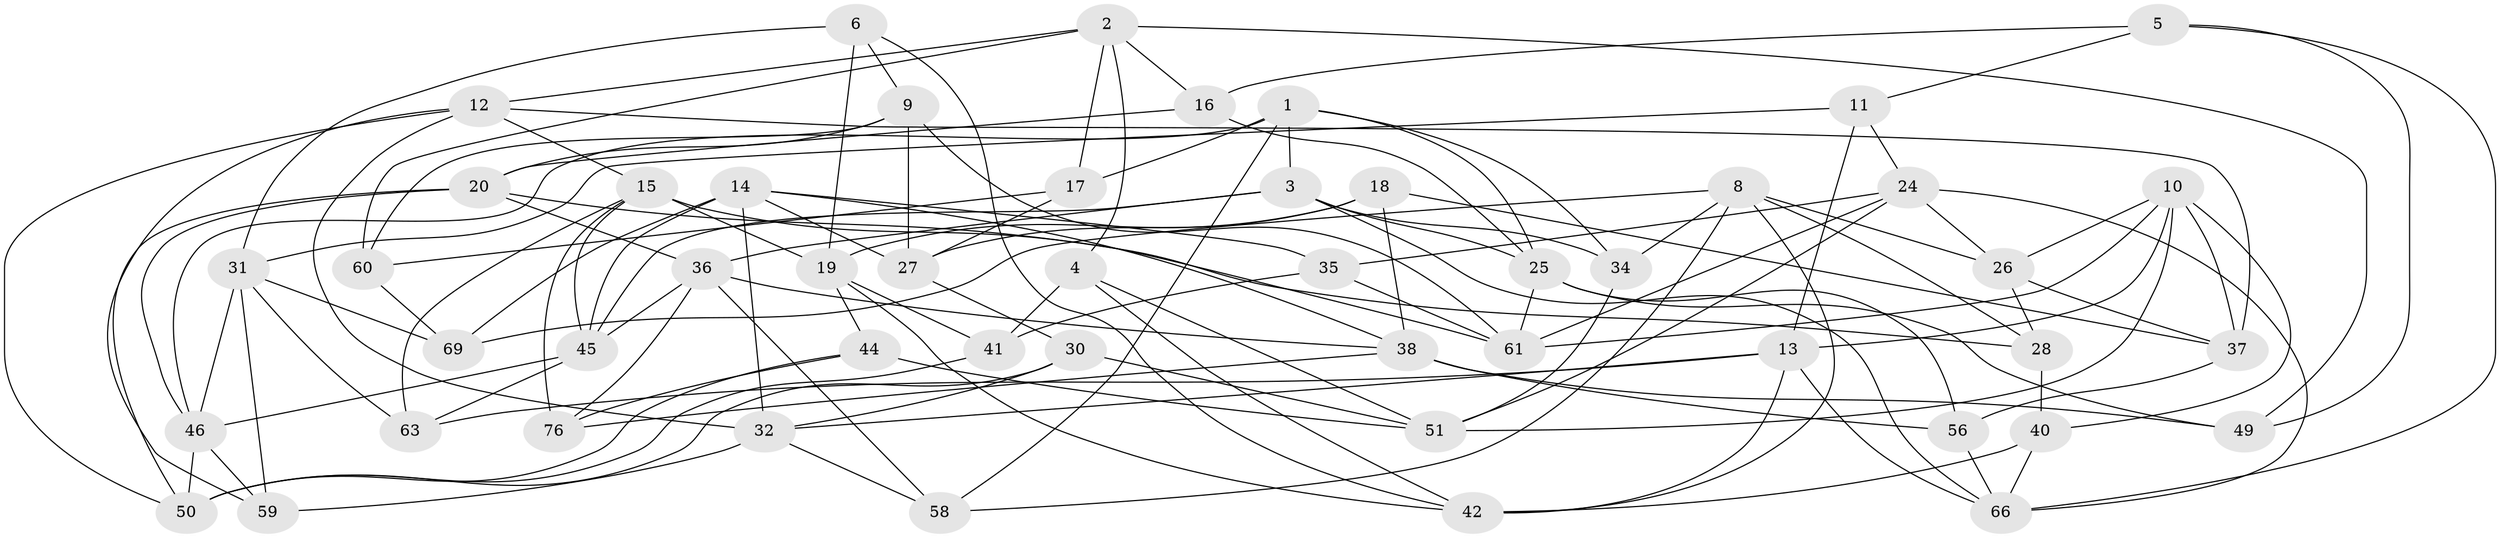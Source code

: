 // Generated by graph-tools (version 1.1) at 2025/52/02/27/25 19:52:34]
// undirected, 50 vertices, 126 edges
graph export_dot {
graph [start="1"]
  node [color=gray90,style=filled];
  1 [super="+7"];
  2 [super="+77"];
  3 [super="+67"];
  4;
  5;
  6;
  8 [super="+22"];
  9 [super="+47"];
  10 [super="+55"];
  11;
  12 [super="+72"];
  13 [super="+78"];
  14 [super="+64"];
  15 [super="+21"];
  16;
  17;
  18;
  19 [super="+29"];
  20 [super="+23"];
  24 [super="+39"];
  25 [super="+62"];
  26 [super="+68"];
  27 [super="+73"];
  28;
  30;
  31 [super="+33"];
  32 [super="+43"];
  34;
  35;
  36 [super="+71"];
  37 [super="+54"];
  38 [super="+70"];
  40;
  41;
  42 [super="+48"];
  44;
  45 [super="+57"];
  46 [super="+53"];
  49;
  50 [super="+52"];
  51 [super="+65"];
  56;
  58;
  59;
  60;
  61 [super="+75"];
  63;
  66 [super="+74"];
  69;
  76;
  1 -- 34;
  1 -- 25;
  1 -- 58;
  1 -- 3;
  1 -- 17;
  1 -- 46;
  2 -- 16;
  2 -- 17;
  2 -- 49;
  2 -- 12;
  2 -- 60;
  2 -- 4;
  3 -- 34;
  3 -- 36;
  3 -- 25;
  3 -- 66;
  3 -- 45;
  4 -- 41;
  4 -- 51;
  4 -- 42;
  5 -- 16;
  5 -- 11;
  5 -- 49;
  5 -- 66;
  6 -- 31;
  6 -- 42;
  6 -- 19;
  6 -- 9;
  8 -- 34;
  8 -- 69;
  8 -- 28;
  8 -- 26;
  8 -- 58;
  8 -- 42;
  9 -- 61;
  9 -- 27 [weight=2];
  9 -- 60;
  9 -- 20;
  10 -- 37;
  10 -- 13;
  10 -- 61;
  10 -- 40;
  10 -- 26;
  10 -- 51;
  11 -- 13;
  11 -- 31;
  11 -- 24;
  12 -- 50;
  12 -- 15;
  12 -- 32;
  12 -- 59;
  12 -- 37;
  13 -- 63;
  13 -- 42;
  13 -- 32;
  13 -- 66;
  14 -- 38;
  14 -- 45;
  14 -- 32;
  14 -- 35;
  14 -- 69;
  14 -- 27;
  15 -- 45;
  15 -- 76;
  15 -- 63;
  15 -- 19;
  15 -- 61;
  16 -- 25;
  16 -- 20;
  17 -- 60;
  17 -- 27;
  18 -- 27;
  18 -- 38;
  18 -- 37;
  18 -- 19;
  19 -- 44;
  19 -- 41;
  19 -- 42;
  20 -- 28;
  20 -- 46;
  20 -- 50;
  20 -- 36;
  24 -- 26;
  24 -- 35;
  24 -- 61;
  24 -- 51;
  24 -- 66;
  25 -- 49;
  25 -- 56;
  25 -- 61;
  26 -- 37 [weight=2];
  26 -- 28;
  27 -- 30;
  28 -- 40;
  30 -- 51;
  30 -- 32;
  30 -- 50;
  31 -- 69;
  31 -- 46;
  31 -- 59;
  31 -- 63;
  32 -- 58;
  32 -- 59;
  34 -- 51;
  35 -- 41;
  35 -- 61;
  36 -- 76;
  36 -- 58;
  36 -- 38;
  36 -- 45;
  37 -- 56;
  38 -- 56;
  38 -- 49;
  38 -- 76;
  40 -- 42;
  40 -- 66;
  41 -- 50;
  44 -- 76;
  44 -- 50;
  44 -- 51;
  45 -- 46;
  45 -- 63;
  46 -- 59;
  46 -- 50;
  56 -- 66;
  60 -- 69;
}
